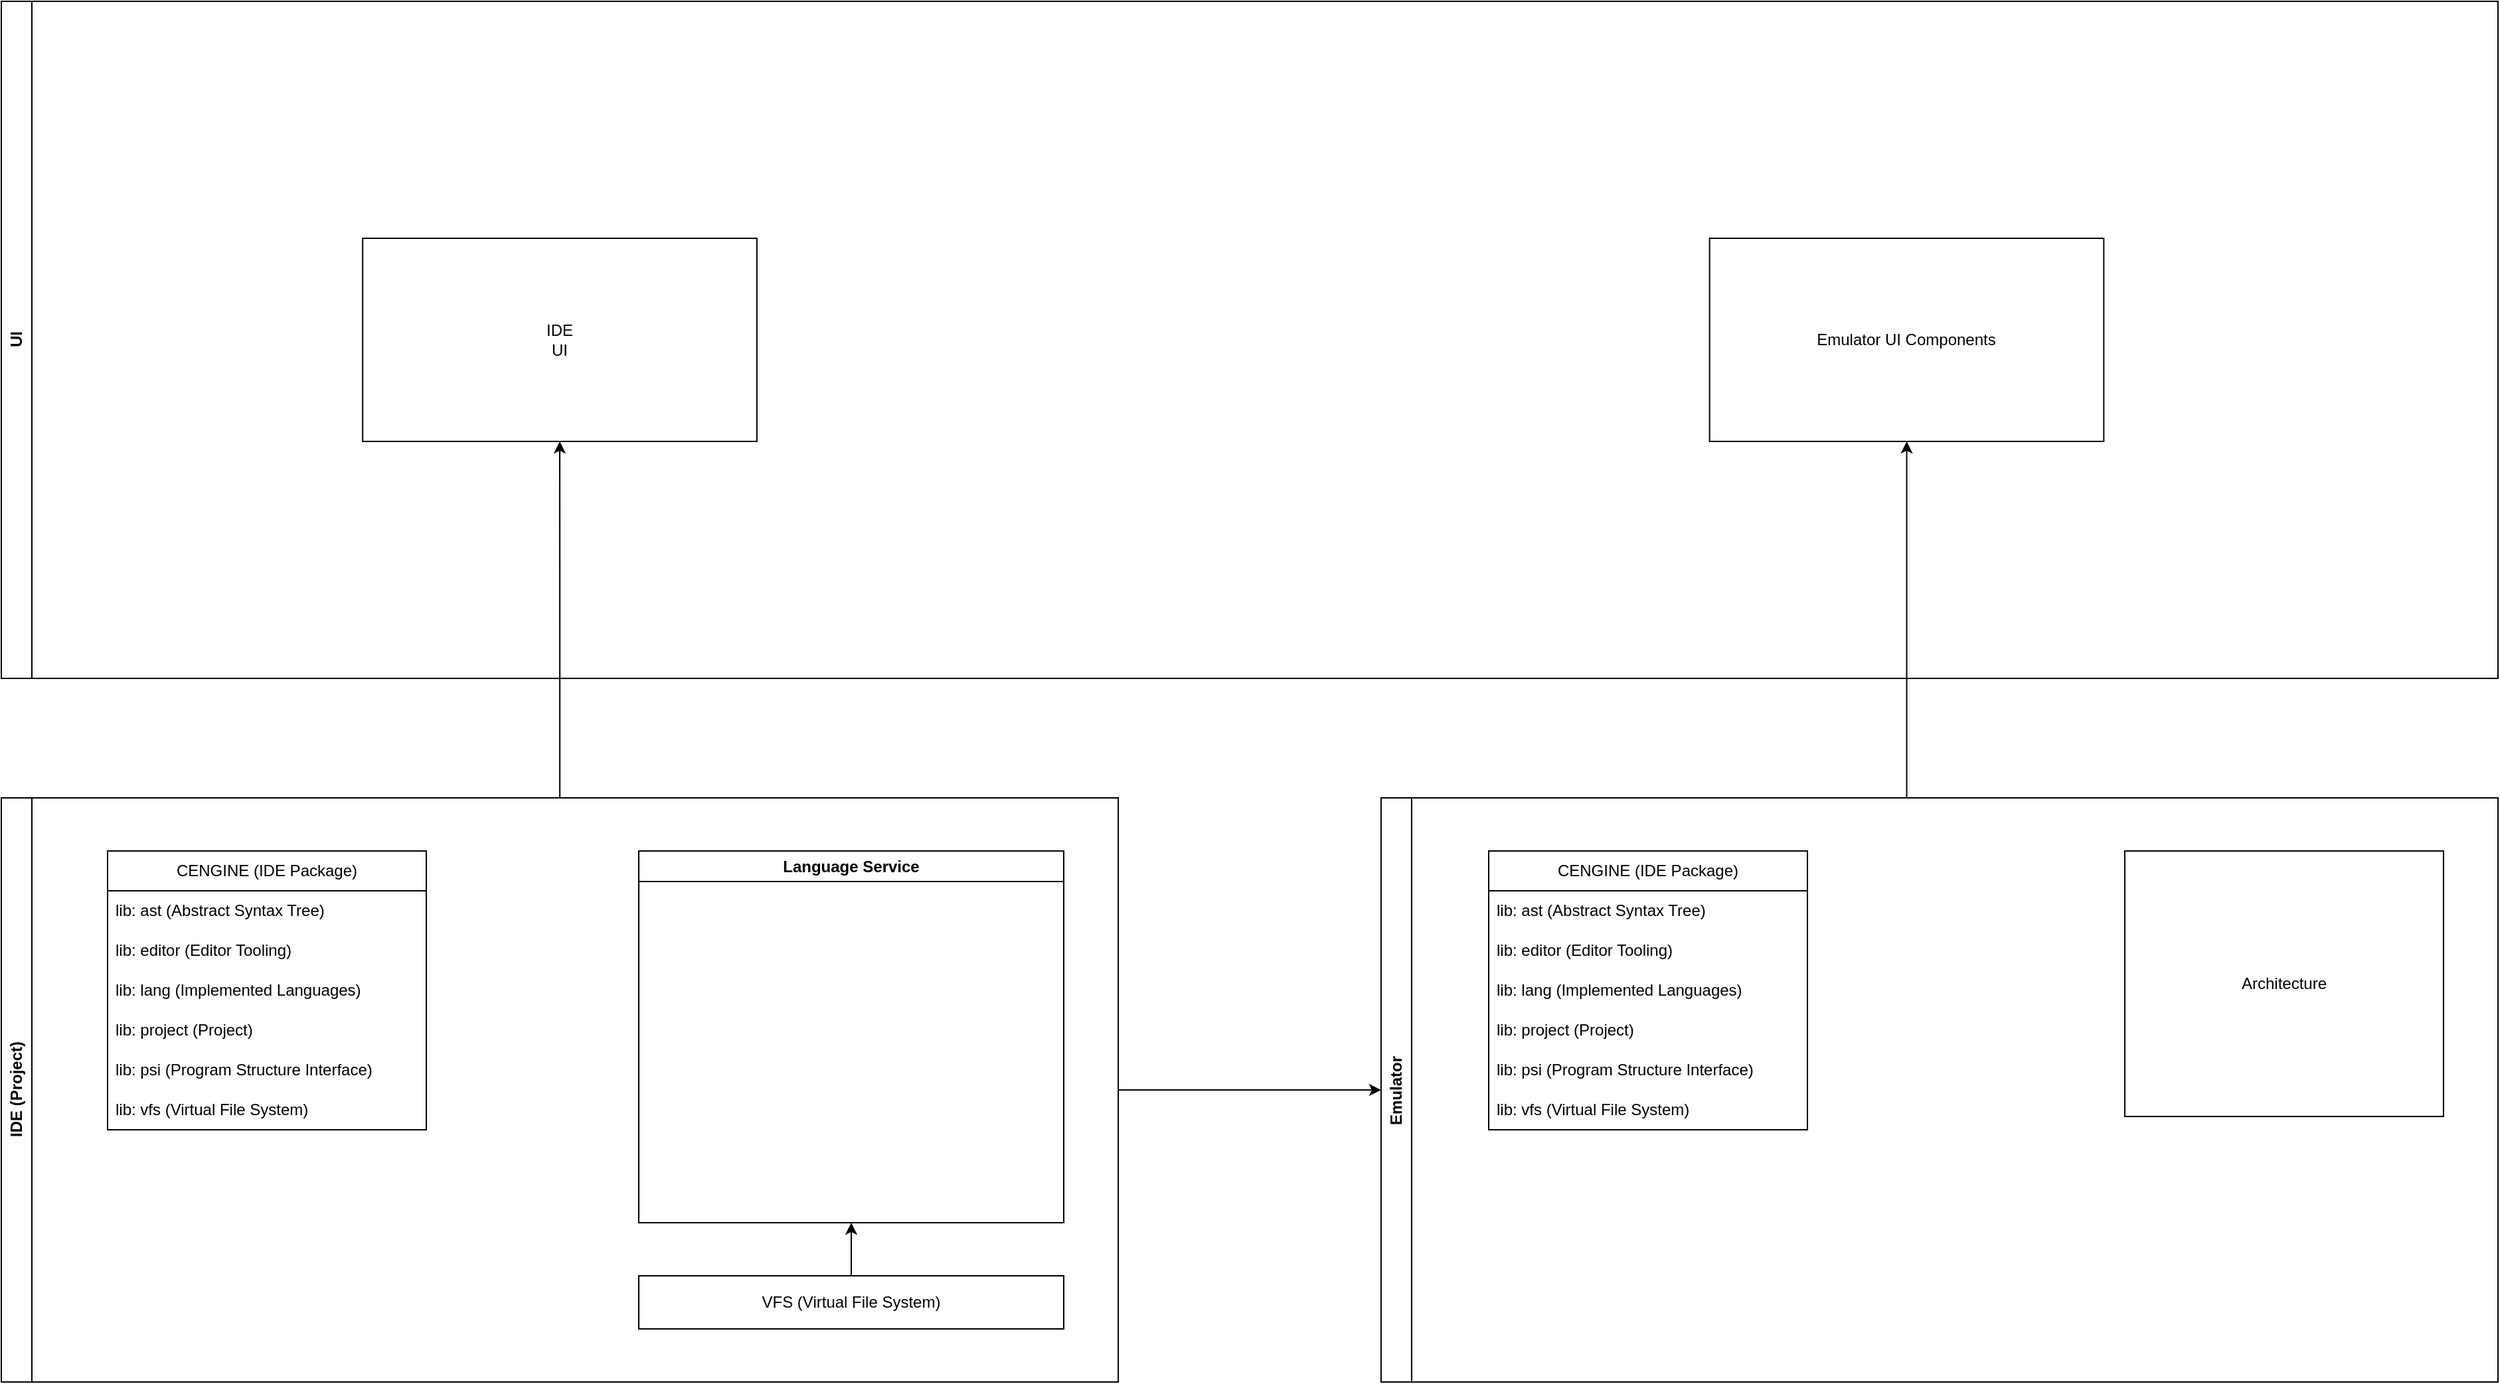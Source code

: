 <mxfile version="24.6.4" type="device">
  <diagram name="Seite-1" id="8udzMbejJx4fgqFfNixB">
    <mxGraphModel dx="1185" dy="684" grid="1" gridSize="10" guides="1" tooltips="1" connect="1" arrows="1" fold="1" page="1" pageScale="1" pageWidth="827" pageHeight="1169" math="0" shadow="0">
      <root>
        <mxCell id="0" />
        <mxCell id="1" parent="0" />
        <mxCell id="Bn2o-F2bhLCTl_N0Lpy1-5" value="UI" style="swimlane;horizontal=0;whiteSpace=wrap;html=1;" vertex="1" parent="1">
          <mxGeometry x="40" y="40" width="1880" height="510" as="geometry" />
        </mxCell>
        <mxCell id="Bn2o-F2bhLCTl_N0Lpy1-4" value="IDE&lt;div&gt;UI&lt;/div&gt;" style="rounded=0;whiteSpace=wrap;html=1;" vertex="1" parent="Bn2o-F2bhLCTl_N0Lpy1-5">
          <mxGeometry x="272.105" y="178.5" width="296.842" height="153" as="geometry" />
        </mxCell>
        <mxCell id="Bn2o-F2bhLCTl_N0Lpy1-6" value="Emulator UI Components" style="rounded=0;whiteSpace=wrap;html=1;" vertex="1" parent="Bn2o-F2bhLCTl_N0Lpy1-5">
          <mxGeometry x="1286.316" y="178.5" width="296.842" height="153" as="geometry" />
        </mxCell>
        <mxCell id="Bn2o-F2bhLCTl_N0Lpy1-24" style="edgeStyle=orthogonalEdgeStyle;rounded=0;orthogonalLoop=1;jettySize=auto;html=1;" edge="1" parent="1" source="Bn2o-F2bhLCTl_N0Lpy1-11" target="Bn2o-F2bhLCTl_N0Lpy1-4">
          <mxGeometry relative="1" as="geometry" />
        </mxCell>
        <mxCell id="Bn2o-F2bhLCTl_N0Lpy1-25" style="edgeStyle=orthogonalEdgeStyle;rounded=0;orthogonalLoop=1;jettySize=auto;html=1;" edge="1" parent="1" source="Bn2o-F2bhLCTl_N0Lpy1-11" target="Bn2o-F2bhLCTl_N0Lpy1-18">
          <mxGeometry relative="1" as="geometry" />
        </mxCell>
        <mxCell id="Bn2o-F2bhLCTl_N0Lpy1-11" value="IDE (Project)" style="swimlane;horizontal=0;whiteSpace=wrap;html=1;" vertex="1" parent="1">
          <mxGeometry x="40" y="640" width="841.05" height="440" as="geometry" />
        </mxCell>
        <mxCell id="Bn2o-F2bhLCTl_N0Lpy1-39" style="edgeStyle=orthogonalEdgeStyle;rounded=0;orthogonalLoop=1;jettySize=auto;html=1;" edge="1" parent="Bn2o-F2bhLCTl_N0Lpy1-11" source="Bn2o-F2bhLCTl_N0Lpy1-1" target="Bn2o-F2bhLCTl_N0Lpy1-28">
          <mxGeometry relative="1" as="geometry" />
        </mxCell>
        <mxCell id="Bn2o-F2bhLCTl_N0Lpy1-1" value="VFS (Virtual File System)" style="rounded=0;whiteSpace=wrap;html=1;" vertex="1" parent="Bn2o-F2bhLCTl_N0Lpy1-11">
          <mxGeometry x="480" y="360" width="320" height="40" as="geometry" />
        </mxCell>
        <mxCell id="Bn2o-F2bhLCTl_N0Lpy1-28" value="Language Service" style="swimlane;whiteSpace=wrap;html=1;" vertex="1" parent="Bn2o-F2bhLCTl_N0Lpy1-11">
          <mxGeometry x="480" y="40" width="320" height="280" as="geometry" />
        </mxCell>
        <mxCell id="Bn2o-F2bhLCTl_N0Lpy1-31" value="CENGINE (IDE Package)" style="swimlane;fontStyle=0;childLayout=stackLayout;horizontal=1;startSize=30;horizontalStack=0;resizeParent=1;resizeParentMax=0;resizeLast=0;collapsible=1;marginBottom=0;whiteSpace=wrap;html=1;" vertex="1" parent="Bn2o-F2bhLCTl_N0Lpy1-11">
          <mxGeometry x="80" y="40" width="240" height="210" as="geometry" />
        </mxCell>
        <mxCell id="Bn2o-F2bhLCTl_N0Lpy1-32" value="lib: ast (Abstract Syntax Tree)" style="text;strokeColor=none;fillColor=none;align=left;verticalAlign=middle;spacingLeft=4;spacingRight=4;overflow=hidden;points=[[0,0.5],[1,0.5]];portConstraint=eastwest;rotatable=0;whiteSpace=wrap;html=1;" vertex="1" parent="Bn2o-F2bhLCTl_N0Lpy1-31">
          <mxGeometry y="30" width="240" height="30" as="geometry" />
        </mxCell>
        <mxCell id="Bn2o-F2bhLCTl_N0Lpy1-33" value="lib: editor (Editor Tooling)" style="text;strokeColor=none;fillColor=none;align=left;verticalAlign=middle;spacingLeft=4;spacingRight=4;overflow=hidden;points=[[0,0.5],[1,0.5]];portConstraint=eastwest;rotatable=0;whiteSpace=wrap;html=1;" vertex="1" parent="Bn2o-F2bhLCTl_N0Lpy1-31">
          <mxGeometry y="60" width="240" height="30" as="geometry" />
        </mxCell>
        <mxCell id="Bn2o-F2bhLCTl_N0Lpy1-35" value="lib: lang (Implemented Languages)" style="text;strokeColor=none;fillColor=none;align=left;verticalAlign=middle;spacingLeft=4;spacingRight=4;overflow=hidden;points=[[0,0.5],[1,0.5]];portConstraint=eastwest;rotatable=0;whiteSpace=wrap;html=1;" vertex="1" parent="Bn2o-F2bhLCTl_N0Lpy1-31">
          <mxGeometry y="90" width="240" height="30" as="geometry" />
        </mxCell>
        <mxCell id="Bn2o-F2bhLCTl_N0Lpy1-37" value="lib: project (Project)" style="text;strokeColor=none;fillColor=none;align=left;verticalAlign=middle;spacingLeft=4;spacingRight=4;overflow=hidden;points=[[0,0.5],[1,0.5]];portConstraint=eastwest;rotatable=0;whiteSpace=wrap;html=1;" vertex="1" parent="Bn2o-F2bhLCTl_N0Lpy1-31">
          <mxGeometry y="120" width="240" height="30" as="geometry" />
        </mxCell>
        <mxCell id="Bn2o-F2bhLCTl_N0Lpy1-38" value="lib: psi (Program Structure Interface)" style="text;strokeColor=none;fillColor=none;align=left;verticalAlign=middle;spacingLeft=4;spacingRight=4;overflow=hidden;points=[[0,0.5],[1,0.5]];portConstraint=eastwest;rotatable=0;whiteSpace=wrap;html=1;" vertex="1" parent="Bn2o-F2bhLCTl_N0Lpy1-31">
          <mxGeometry y="150" width="240" height="30" as="geometry" />
        </mxCell>
        <mxCell id="Bn2o-F2bhLCTl_N0Lpy1-34" value="lib: vfs (Virtual File System)" style="text;strokeColor=none;fillColor=none;align=left;verticalAlign=middle;spacingLeft=4;spacingRight=4;overflow=hidden;points=[[0,0.5],[1,0.5]];portConstraint=eastwest;rotatable=0;whiteSpace=wrap;html=1;" vertex="1" parent="Bn2o-F2bhLCTl_N0Lpy1-31">
          <mxGeometry y="180" width="240" height="30" as="geometry" />
        </mxCell>
        <mxCell id="Bn2o-F2bhLCTl_N0Lpy1-23" style="edgeStyle=orthogonalEdgeStyle;rounded=0;orthogonalLoop=1;jettySize=auto;html=1;" edge="1" parent="1" source="Bn2o-F2bhLCTl_N0Lpy1-18" target="Bn2o-F2bhLCTl_N0Lpy1-6">
          <mxGeometry relative="1" as="geometry">
            <Array as="points">
              <mxPoint x="1474.737" y="448" />
              <mxPoint x="1474.737" y="448" />
            </Array>
          </mxGeometry>
        </mxCell>
        <mxCell id="Bn2o-F2bhLCTl_N0Lpy1-18" value="Emulator" style="swimlane;horizontal=0;whiteSpace=wrap;html=1;" vertex="1" parent="1">
          <mxGeometry x="1078.95" y="640" width="841.05" height="440" as="geometry" />
        </mxCell>
        <mxCell id="Bn2o-F2bhLCTl_N0Lpy1-22" value="Architecture" style="rounded=0;whiteSpace=wrap;html=1;" vertex="1" parent="Bn2o-F2bhLCTl_N0Lpy1-18">
          <mxGeometry x="560" y="40" width="240" height="200" as="geometry" />
        </mxCell>
        <mxCell id="Bn2o-F2bhLCTl_N0Lpy1-40" value="CENGINE (IDE Package)" style="swimlane;fontStyle=0;childLayout=stackLayout;horizontal=1;startSize=30;horizontalStack=0;resizeParent=1;resizeParentMax=0;resizeLast=0;collapsible=1;marginBottom=0;whiteSpace=wrap;html=1;" vertex="1" parent="Bn2o-F2bhLCTl_N0Lpy1-18">
          <mxGeometry x="81.05" y="40" width="240" height="210" as="geometry" />
        </mxCell>
        <mxCell id="Bn2o-F2bhLCTl_N0Lpy1-41" value="lib: ast (Abstract Syntax Tree)" style="text;strokeColor=none;fillColor=none;align=left;verticalAlign=middle;spacingLeft=4;spacingRight=4;overflow=hidden;points=[[0,0.5],[1,0.5]];portConstraint=eastwest;rotatable=0;whiteSpace=wrap;html=1;" vertex="1" parent="Bn2o-F2bhLCTl_N0Lpy1-40">
          <mxGeometry y="30" width="240" height="30" as="geometry" />
        </mxCell>
        <mxCell id="Bn2o-F2bhLCTl_N0Lpy1-42" value="lib: editor (Editor Tooling)" style="text;strokeColor=none;fillColor=none;align=left;verticalAlign=middle;spacingLeft=4;spacingRight=4;overflow=hidden;points=[[0,0.5],[1,0.5]];portConstraint=eastwest;rotatable=0;whiteSpace=wrap;html=1;" vertex="1" parent="Bn2o-F2bhLCTl_N0Lpy1-40">
          <mxGeometry y="60" width="240" height="30" as="geometry" />
        </mxCell>
        <mxCell id="Bn2o-F2bhLCTl_N0Lpy1-43" value="lib: lang (Implemented Languages)" style="text;strokeColor=none;fillColor=none;align=left;verticalAlign=middle;spacingLeft=4;spacingRight=4;overflow=hidden;points=[[0,0.5],[1,0.5]];portConstraint=eastwest;rotatable=0;whiteSpace=wrap;html=1;" vertex="1" parent="Bn2o-F2bhLCTl_N0Lpy1-40">
          <mxGeometry y="90" width="240" height="30" as="geometry" />
        </mxCell>
        <mxCell id="Bn2o-F2bhLCTl_N0Lpy1-44" value="lib: project (Project)" style="text;strokeColor=none;fillColor=none;align=left;verticalAlign=middle;spacingLeft=4;spacingRight=4;overflow=hidden;points=[[0,0.5],[1,0.5]];portConstraint=eastwest;rotatable=0;whiteSpace=wrap;html=1;" vertex="1" parent="Bn2o-F2bhLCTl_N0Lpy1-40">
          <mxGeometry y="120" width="240" height="30" as="geometry" />
        </mxCell>
        <mxCell id="Bn2o-F2bhLCTl_N0Lpy1-45" value="lib: psi (Program Structure Interface)" style="text;strokeColor=none;fillColor=none;align=left;verticalAlign=middle;spacingLeft=4;spacingRight=4;overflow=hidden;points=[[0,0.5],[1,0.5]];portConstraint=eastwest;rotatable=0;whiteSpace=wrap;html=1;" vertex="1" parent="Bn2o-F2bhLCTl_N0Lpy1-40">
          <mxGeometry y="150" width="240" height="30" as="geometry" />
        </mxCell>
        <mxCell id="Bn2o-F2bhLCTl_N0Lpy1-46" value="lib: vfs (Virtual File System)" style="text;strokeColor=none;fillColor=none;align=left;verticalAlign=middle;spacingLeft=4;spacingRight=4;overflow=hidden;points=[[0,0.5],[1,0.5]];portConstraint=eastwest;rotatable=0;whiteSpace=wrap;html=1;" vertex="1" parent="Bn2o-F2bhLCTl_N0Lpy1-40">
          <mxGeometry y="180" width="240" height="30" as="geometry" />
        </mxCell>
      </root>
    </mxGraphModel>
  </diagram>
</mxfile>
